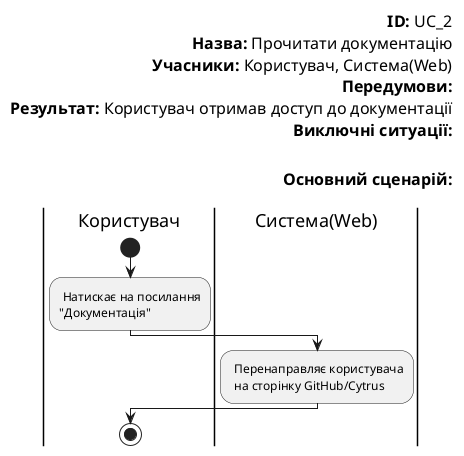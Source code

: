 @startuml

left header
<font color=000 size=16><b>ID:</b> UC_2
<font color=000 size=16><b>Назва:</b> Прочитати документацію
<font color=000 size=16><b>Учасники:</b> Користувач, Система(Web)
<font color=000 size=16><b>Передумови:</b>
<font color=000 size=16><b>Результат:</b> Користувач отримав доступ до документації
<font color=000 size=16><b>Виключні ситуації:</b>
<font color=red size=16>

<font color=000 size=16><b>Основний сценарій:</b>

end header

|Користувач|
start
: Натискає на посилання
"Документація";

|Система(Web)|
: Перенаправляє користувача
 на сторінку GitHub/Cytrus;

|Користувач|
stop;

@enduml
